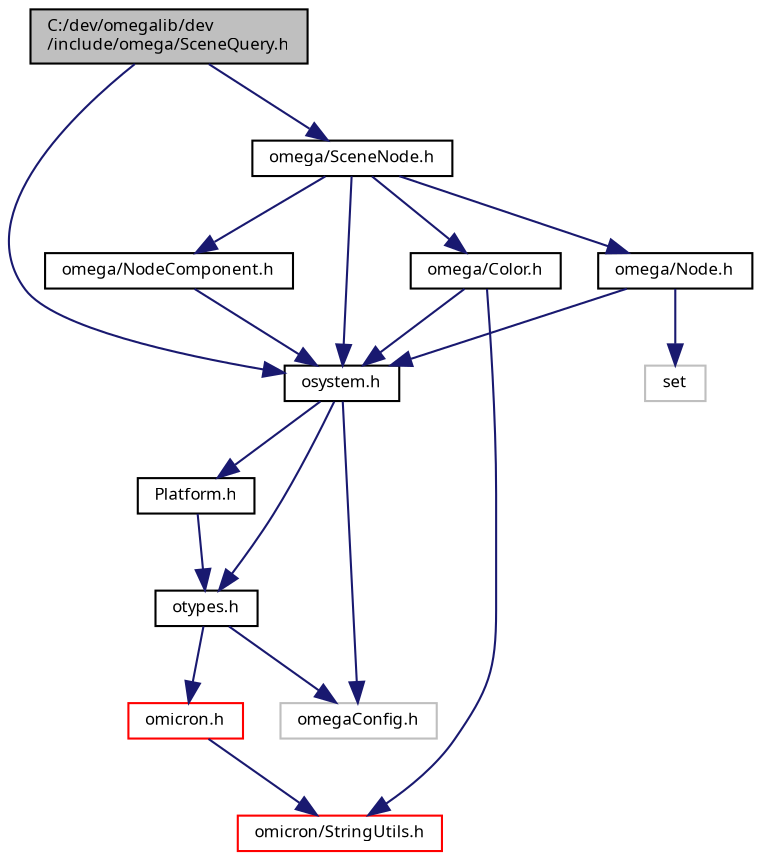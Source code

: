 digraph "C:/dev/omegalib/dev/include/omega/SceneQuery.h"
{
  bgcolor="transparent";
  edge [fontname="FreeSans.ttf",fontsize="8",labelfontname="FreeSans.ttf",labelfontsize="8"];
  node [fontname="FreeSans.ttf",fontsize="8",shape=record];
  Node1 [label="C:/dev/omegalib/dev\l/include/omega/SceneQuery.h",height=0.2,width=0.4,color="black", fillcolor="grey75", style="filled", fontcolor="black"];
  Node1 -> Node2 [color="midnightblue",fontsize="8",style="solid",fontname="FreeSans.ttf"];
  Node2 [label="osystem.h",height=0.2,width=0.4,color="black",URL="$include_2omega_2osystem_8h.html"];
  Node2 -> Node3 [color="midnightblue",fontsize="8",style="solid",fontname="FreeSans.ttf"];
  Node3 [label="omegaConfig.h",height=0.2,width=0.4,color="grey75"];
  Node2 -> Node4 [color="midnightblue",fontsize="8",style="solid",fontname="FreeSans.ttf"];
  Node4 [label="otypes.h",height=0.2,width=0.4,color="black",URL="$include_2omega_2otypes_8h.html"];
  Node4 -> Node3 [color="midnightblue",fontsize="8",style="solid",fontname="FreeSans.ttf"];
  Node4 -> Node5 [color="midnightblue",fontsize="8",style="solid",fontname="FreeSans.ttf"];
  Node5 [label="omicron.h",height=0.2,width=0.4,color="red",URL="$omicron_8h.html"];
  Node5 -> Node6 [color="midnightblue",fontsize="8",style="solid",fontname="FreeSans.ttf"];
  Node6 [label="omicron/StringUtils.h",height=0.2,width=0.4,color="red",URL="$_string_utils_8h.html"];
  Node2 -> Node7 [color="midnightblue",fontsize="8",style="solid",fontname="FreeSans.ttf"];
  Node7 [label="Platform.h",height=0.2,width=0.4,color="black",URL="$_platform_8h.html"];
  Node7 -> Node4 [color="midnightblue",fontsize="8",style="solid",fontname="FreeSans.ttf"];
  Node1 -> Node8 [color="midnightblue",fontsize="8",style="solid",fontname="FreeSans.ttf"];
  Node8 [label="omega/SceneNode.h",height=0.2,width=0.4,color="black",URL="$_scene_node_8h.html"];
  Node8 -> Node2 [color="midnightblue",fontsize="8",style="solid",fontname="FreeSans.ttf"];
  Node8 -> Node9 [color="midnightblue",fontsize="8",style="solid",fontname="FreeSans.ttf"];
  Node9 [label="omega/NodeComponent.h",height=0.2,width=0.4,color="black",URL="$_node_component_8h.html"];
  Node9 -> Node2 [color="midnightblue",fontsize="8",style="solid",fontname="FreeSans.ttf"];
  Node8 -> Node10 [color="midnightblue",fontsize="8",style="solid",fontname="FreeSans.ttf"];
  Node10 [label="omega/Node.h",height=0.2,width=0.4,color="black",URL="$_node_8h.html"];
  Node10 -> Node11 [color="midnightblue",fontsize="8",style="solid",fontname="FreeSans.ttf"];
  Node11 [label="set",height=0.2,width=0.4,color="grey75"];
  Node10 -> Node2 [color="midnightblue",fontsize="8",style="solid",fontname="FreeSans.ttf"];
  Node8 -> Node12 [color="midnightblue",fontsize="8",style="solid",fontname="FreeSans.ttf"];
  Node12 [label="omega/Color.h",height=0.2,width=0.4,color="black",URL="$_color_8h.html"];
  Node12 -> Node2 [color="midnightblue",fontsize="8",style="solid",fontname="FreeSans.ttf"];
  Node12 -> Node6 [color="midnightblue",fontsize="8",style="solid",fontname="FreeSans.ttf"];
}
